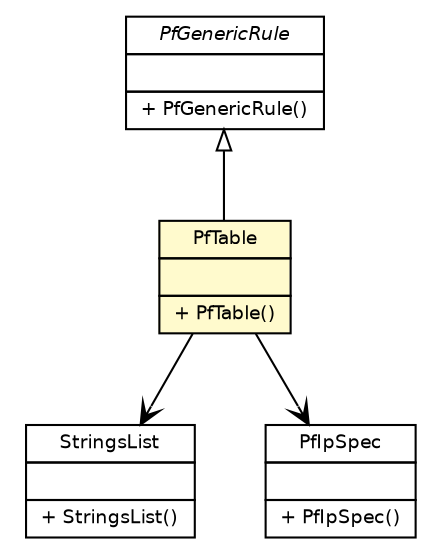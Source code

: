 #!/usr/local/bin/dot
#
# Class diagram 
# Generated by UmlGraph version 4.6 (http://www.spinellis.gr/sw/umlgraph)
#

digraph G {
	edge [fontname="Helvetica",fontsize=10,labelfontname="Helvetica",labelfontsize=10];
	node [fontname="Helvetica",fontsize=10,shape=plaintext];
	// fr.univrennes1.cri.jtacl.lib.misc.StringsList
	c18319 [label=<<table border="0" cellborder="1" cellspacing="0" cellpadding="2" port="p" href="../../lib/misc/StringsList.html">
		<tr><td><table border="0" cellspacing="0" cellpadding="1">
			<tr><td> StringsList </td></tr>
		</table></td></tr>
		<tr><td><table border="0" cellspacing="0" cellpadding="1">
			<tr><td align="left">  </td></tr>
		</table></td></tr>
		<tr><td><table border="0" cellspacing="0" cellpadding="1">
			<tr><td align="left"> + StringsList() </td></tr>
		</table></td></tr>
		</table>>, fontname="Helvetica", fontcolor="black", fontsize=9.0];
	// fr.univrennes1.cri.jtacl.equipments.openbsd.PfIpSpec
	c18423 [label=<<table border="0" cellborder="1" cellspacing="0" cellpadding="2" port="p" href="./PfIpSpec.html">
		<tr><td><table border="0" cellspacing="0" cellpadding="1">
			<tr><td> PfIpSpec </td></tr>
		</table></td></tr>
		<tr><td><table border="0" cellspacing="0" cellpadding="1">
			<tr><td align="left">  </td></tr>
		</table></td></tr>
		<tr><td><table border="0" cellspacing="0" cellpadding="1">
			<tr><td align="left"> + PfIpSpec() </td></tr>
		</table></td></tr>
		</table>>, fontname="Helvetica", fontcolor="black", fontsize=9.0];
	// fr.univrennes1.cri.jtacl.equipments.openbsd.PfTable
	c18424 [label=<<table border="0" cellborder="1" cellspacing="0" cellpadding="2" port="p" bgcolor="lemonChiffon" href="./PfTable.html">
		<tr><td><table border="0" cellspacing="0" cellpadding="1">
			<tr><td> PfTable </td></tr>
		</table></td></tr>
		<tr><td><table border="0" cellspacing="0" cellpadding="1">
			<tr><td align="left">  </td></tr>
		</table></td></tr>
		<tr><td><table border="0" cellspacing="0" cellpadding="1">
			<tr><td align="left"> + PfTable() </td></tr>
		</table></td></tr>
		</table>>, fontname="Helvetica", fontcolor="black", fontsize=9.0];
	// fr.univrennes1.cri.jtacl.equipments.openbsd.PfGenericRule
	c18428 [label=<<table border="0" cellborder="1" cellspacing="0" cellpadding="2" port="p" href="./PfGenericRule.html">
		<tr><td><table border="0" cellspacing="0" cellpadding="1">
			<tr><td><font face="Helvetica-Oblique"> PfGenericRule </font></td></tr>
		</table></td></tr>
		<tr><td><table border="0" cellspacing="0" cellpadding="1">
			<tr><td align="left">  </td></tr>
		</table></td></tr>
		<tr><td><table border="0" cellspacing="0" cellpadding="1">
			<tr><td align="left"> + PfGenericRule() </td></tr>
		</table></td></tr>
		</table>>, fontname="Helvetica", fontcolor="black", fontsize=9.0];
	//fr.univrennes1.cri.jtacl.equipments.openbsd.PfTable extends fr.univrennes1.cri.jtacl.equipments.openbsd.PfGenericRule
	c18428:p -> c18424:p [dir=back,arrowtail=empty];
	// fr.univrennes1.cri.jtacl.equipments.openbsd.PfTable NAVASSOC fr.univrennes1.cri.jtacl.lib.misc.StringsList
	c18424:p -> c18319:p [taillabel="", label="", headlabel="", fontname="Helvetica", fontcolor="black", fontsize=10.0, color="black", arrowhead=open];
	// fr.univrennes1.cri.jtacl.equipments.openbsd.PfTable NAVASSOC fr.univrennes1.cri.jtacl.equipments.openbsd.PfIpSpec
	c18424:p -> c18423:p [taillabel="", label="", headlabel="", fontname="Helvetica", fontcolor="black", fontsize=10.0, color="black", arrowhead=open];
}

